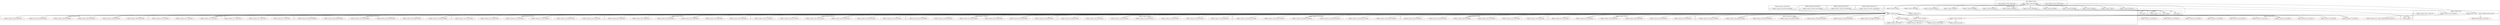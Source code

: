 digraph {
graph [overlap=false]
subgraph cluster_Hailo_Tokenizer_Words {
	label="Hailo::Tokenizer::Words";
	"Hailo::Tokenizer::Words::CORE:regcomp";
	"Hailo::Tokenizer::Words::BEGIN@7";
	"Hailo::Tokenizer::Words::make_tokens";
}
subgraph cluster_Regexp_Common_URI_news {
	label="Regexp::Common::URI::news";
	"Regexp::Common::URI::news::BEGIN@11";
	"Regexp::Common::URI::news::BEGIN@8";
	"Regexp::Common::URI::news::BEGIN@3";
	"Regexp::Common::URI::news::BEGIN@5";
	"Regexp::Common::URI::news::BEGIN@9";
	"Regexp::Common::URI::news::BEGIN@4";
}
subgraph cluster_warnings {
	label="warnings";
	"warnings::import";
}
subgraph cluster_Regexp_Common_URI_http {
	label="Regexp::Common::URI::http";
	"Regexp::Common::URI::http::BEGIN@10";
	"Regexp::Common::URI::http::BEGIN@3";
	"Regexp::Common::URI::http::BEGIN@5";
	"Regexp::Common::URI::http::BEGIN@4";
	"Regexp::Common::URI::http::BEGIN@7";
	"Regexp::Common::URI::http::BEGIN@8";
}
subgraph cluster_vars {
	label="vars";
	"vars::import";
}
subgraph cluster_Regexp_Common_URI_pop {
	label="Regexp::Common::URI::pop";
	"Regexp::Common::URI::pop::BEGIN@6";
	"Regexp::Common::URI::pop::BEGIN@9";
	"Regexp::Common::URI::pop::BEGIN@4";
	"Regexp::Common::URI::pop::BEGIN@11";
	"Regexp::Common::URI::pop::BEGIN@3";
	"Regexp::Common::URI::pop::BEGIN@5";
	"Regexp::Common::URI::pop::BEGIN@8";
}
subgraph cluster_strict {
	label="strict";
	"strict::import";
	"strict::unimport";
}
subgraph cluster_Regexp_Common_URI_prospero {
	label="Regexp::Common::URI::prospero";
	"Regexp::Common::URI::prospero::BEGIN@9";
	"Regexp::Common::URI::prospero::BEGIN@5";
	"Regexp::Common::URI::prospero::BEGIN@11";
	"Regexp::Common::URI::prospero::BEGIN@3";
	"Regexp::Common::URI::prospero::BEGIN@4";
	"Regexp::Common::URI::prospero::BEGIN@8";
}
subgraph cluster_Regexp_Common_URI_fax {
	label="Regexp::Common::URI::fax";
	"Regexp::Common::URI::fax::BEGIN@4";
	"Regexp::Common::URI::fax::BEGIN@9";
	"Regexp::Common::URI::fax::BEGIN@5";
	"Regexp::Common::URI::fax::BEGIN@3";
	"Regexp::Common::URI::fax::BEGIN@8";
	"Regexp::Common::URI::fax::BEGIN@11";
}
subgraph cluster_Regexp_Common_URI_ftp {
	label="Regexp::Common::URI::ftp";
	"Regexp::Common::URI::ftp::BEGIN@4";
	"Regexp::Common::URI::ftp::BEGIN@5";
	"Regexp::Common::URI::ftp::BEGIN@8";
	"Regexp::Common::URI::ftp::BEGIN@11";
	"Regexp::Common::URI::ftp::BEGIN@3";
	"Regexp::Common::URI::ftp::BEGIN@9";
}
subgraph cluster_Regexp_Common_URI_gopher {
	label="Regexp::Common::URI::gopher";
	"Regexp::Common::URI::gopher::BEGIN@9";
	"Regexp::Common::URI::gopher::BEGIN@5";
	"Regexp::Common::URI::gopher::BEGIN@6";
	"Regexp::Common::URI::gopher::BEGIN@4";
	"Regexp::Common::URI::gopher::BEGIN@11";
	"Regexp::Common::URI::gopher::BEGIN@3";
	"Regexp::Common::URI::gopher::BEGIN@8";
}
subgraph cluster_Regexp_Common_URI_file {
	label="Regexp::Common::URI::file";
	"Regexp::Common::URI::file::BEGIN@5";
	"Regexp::Common::URI::file::BEGIN@3";
	"Regexp::Common::URI::file::BEGIN@7";
	"Regexp::Common::URI::file::BEGIN@4";
	"Regexp::Common::URI::file::BEGIN@8";
	"Regexp::Common::URI::file::BEGIN@10";
}
subgraph cluster_Regexp_Common_URI_tv {
	label="Regexp::Common::URI::tv";
	"Regexp::Common::URI::tv::BEGIN@7";
	"Regexp::Common::URI::tv::BEGIN@13";
	"Regexp::Common::URI::tv::BEGIN@10";
	"Regexp::Common::URI::tv::BEGIN@6";
	"Regexp::Common::URI::tv::BEGIN@11";
	"Regexp::Common::URI::tv::BEGIN@8";
}
subgraph cluster_Regexp_Common_URI_telnet {
	label="Regexp::Common::URI::telnet";
	"Regexp::Common::URI::telnet::BEGIN@3";
	"Regexp::Common::URI::telnet::BEGIN@7";
	"Regexp::Common::URI::telnet::BEGIN@5";
	"Regexp::Common::URI::telnet::BEGIN@4";
	"Regexp::Common::URI::telnet::BEGIN@10";
	"Regexp::Common::URI::telnet::BEGIN@8";
}
subgraph cluster_Regexp_Common_URI_wais {
	label="Regexp::Common::URI::wais";
	"Regexp::Common::URI::wais::BEGIN@4";
	"Regexp::Common::URI::wais::BEGIN@11";
	"Regexp::Common::URI::wais::BEGIN@3";
	"Regexp::Common::URI::wais::BEGIN@5";
	"Regexp::Common::URI::wais::BEGIN@8";
	"Regexp::Common::URI::wais::BEGIN@9";
}
subgraph cluster_Regexp_Common_URI_RFC1035 {
	label="Regexp::Common::URI::RFC1035";
	"Regexp::Common::URI::RFC1035::BEGIN@3";
}
subgraph cluster_Regexp_Common_Entry {
	label="Regexp::Common::Entry";
	"Regexp::Common::Entry::__ANON__[Regexp/Common.pm:268]";
	"Regexp::Common::Entry::_clone_with";
	"Regexp::Common::Entry::CORE:subst";
	"Regexp::Common::Entry::BEGIN@257";
}
subgraph cluster_Regexp_Common_URI_RFC1738 {
	label="Regexp::Common::URI::RFC1738";
	"Regexp::Common::URI::RFC1738::BEGIN@3";
}
subgraph cluster_overload {
	label="overload";
	"overload::import";
}
subgraph cluster_Regexp_Common_URI {
	label="Regexp::Common::URI";
	"Regexp::Common::URI::register_uri";
	"Regexp::Common::URI::BEGIN@14";
	"Regexp::Common::URI::BEGIN@17";
	"Regexp::Common::URI::__ANON__[Regexp/Common/URI.pm:42]";
	"Regexp::Common::URI::BEGIN@5";
	"Regexp::Common::URI::BEGIN@6";
	"Regexp::Common::URI::BEGIN@9";
	"Regexp::Common::URI::BEGIN@19";
	"Regexp::Common::URI::BEGIN@3";
	"Regexp::Common::URI::BEGIN@8";
	"Regexp::Common::URI::BEGIN@16";
}
subgraph cluster_Regexp_Common_URI_RFC2396 {
	label="Regexp::Common::URI::RFC2396";
	"Regexp::Common::URI::RFC2396::BEGIN@3";
}
subgraph cluster_Regexp_Common {
	label="Regexp::Common";
	"Regexp::Common::FETCH";
	"Regexp::Common::BEGIN@13";
	"Regexp::Common::BEGIN@6";
	"Regexp::Common::BEGIN@163";
	"Regexp::Common::BEGIN@128";
	"Regexp::Common::CORE:regcomp";
	"Regexp::Common::BEGIN@19";
	"Regexp::Common::BEGIN@4";
	"Regexp::Common::CORE:subst";
	"Regexp::Common::pattern";
	"Regexp::Common::BEGIN@3";
	"Regexp::Common::BEGIN@18";
	"Regexp::Common::BEGIN@69";
	"Regexp::Common::import";
	"Regexp::Common::BEGIN@60";
	"Regexp::Common::CORE:qr";
	"Regexp::Common::CORE:match";
	"Regexp::Common::new";
	"Regexp::Common::_decache";
	"Regexp::Common::get_cache";
	"Regexp::Common::BEGIN@117";
	"Regexp::Common::TIEHASH";
}
subgraph cluster_Regexp_Common_URI_RFC2384 {
	label="Regexp::Common::URI::RFC2384";
	"Regexp::Common::URI::RFC2384::BEGIN@4";
}
subgraph cluster_Regexp_Common_URI_tel {
	label="Regexp::Common::URI::tel";
	"Regexp::Common::URI::tel::BEGIN@4";
	"Regexp::Common::URI::tel::BEGIN@9";
	"Regexp::Common::URI::tel::BEGIN@3";
	"Regexp::Common::URI::tel::BEGIN@5";
	"Regexp::Common::URI::tel::BEGIN@11";
	"Regexp::Common::URI::tel::BEGIN@8";
}
"Hailo::Tokenizer::Words::make_tokens" -> "Regexp::Common::FETCH";
"Regexp::Common::import" -> "Regexp::Common::URI::tel::BEGIN@4";
"Regexp::Common::import" -> "Regexp::Common::URI::gopher::BEGIN@6";
"Regexp::Common::import" -> "Regexp::Common::URI::pop::BEGIN@3";
"Regexp::Common::import" -> "Regexp::Common::URI::news::BEGIN@11";
"Regexp::Common::import" -> "Regexp::Common::URI::ftp::BEGIN@3";
"Regexp::Common::URI::http::BEGIN@3" -> "Regexp::Common::import";
"Regexp::Common::URI::file::BEGIN@3" -> "Regexp::Common::import";
"Regexp::Common::URI::RFC2396::BEGIN@3" -> "Regexp::Common::import";
"Regexp::Common::URI::BEGIN@14" -> "Regexp::Common::import";
"Regexp::Common::URI::pop::BEGIN@3" -> "Regexp::Common::import";
"Regexp::Common::URI::ftp::BEGIN@3" -> "Regexp::Common::import";
"Regexp::Common::URI::tel::BEGIN@3" -> "Regexp::Common::import";
"Regexp::Common::URI::RFC1035::BEGIN@3" -> "Regexp::Common::import";
"Hailo::Tokenizer::Words::BEGIN@7" -> "Regexp::Common::import";
"Regexp::Common::URI::RFC2384::BEGIN@4" -> "Regexp::Common::import";
"Regexp::Common::URI::news::BEGIN@3" -> "Regexp::Common::import";
"Regexp::Common::URI::tv::BEGIN@6" -> "Regexp::Common::import";
"Regexp::Common::URI::fax::BEGIN@3" -> "Regexp::Common::import";
"Regexp::Common::URI::RFC1738::BEGIN@3" -> "Regexp::Common::import";
"Regexp::Common::URI::telnet::BEGIN@3" -> "Regexp::Common::import";
"Regexp::Common::URI::BEGIN@3" -> "Regexp::Common::import";
"Regexp::Common::URI::gopher::BEGIN@3" -> "Regexp::Common::import";
"Regexp::Common::URI::prospero::BEGIN@3" -> "Regexp::Common::import";
"Regexp::Common::URI::wais::BEGIN@3" -> "Regexp::Common::import";
"Hailo::Tokenizer::Words::BEGIN@7" -> "Regexp::Common::BEGIN@117";
"Regexp::Common::import" -> "Regexp::Common::URI::ftp::BEGIN@8";
"Regexp::Common::import" -> "Regexp::Common::URI::prospero::BEGIN@3";
"Regexp::Common::import" -> "Regexp::Common::URI::http::BEGIN@7";
"Regexp::Common::import" -> "Regexp::Common::URI::tv::BEGIN@11";
"Regexp::Common::import" -> "Regexp::Common::URI::wais::BEGIN@9";
"Regexp::Common::import" -> "Regexp::Common::URI::file::BEGIN@3";
"Regexp::Common::import" -> "Regexp::Common::URI::prospero::BEGIN@5";
"Hailo::Tokenizer::Words::BEGIN@7" -> "Regexp::Common::BEGIN@163";
"Regexp::Common::import" -> "Regexp::Common::URI::telnet::BEGIN@8";
"Regexp::Common::import" -> "Regexp::Common::URI::BEGIN@9";
"Regexp::Common::import" -> "Regexp::Common::URI::news::BEGIN@9";
"Regexp::Common::import" -> "Regexp::Common::pattern";
"Regexp::Common::import" -> "Regexp::Common::URI::fax::BEGIN@8";
"Regexp::Common::import" -> "Regexp::Common::URI::pop::BEGIN@5";
"Hailo::Tokenizer::Words::BEGIN@7" -> "Regexp::Common::BEGIN@3";
"Regexp::Common::import" -> "Regexp::Common::URI::register_uri";
"Hailo::Tokenizer::Words::BEGIN@7" -> "Regexp::Common::BEGIN@60";
"Regexp::Common::import" -> "Regexp::Common::URI::tv::BEGIN@6";
"Regexp::Common::import" -> "Regexp::Common::URI::news::BEGIN@5";
"Regexp::Common::import" -> "Regexp::Common::URI::fax::BEGIN@3";
"Regexp::Common::import" -> "Regexp::Common::URI::telnet::BEGIN@3";
"Regexp::Common::import" -> "Regexp::Common::URI::tv::BEGIN@13";
"Regexp::Common::import" -> "Regexp::Common::URI::http::BEGIN@5";
"Regexp::Common::import" -> "Regexp::Common::URI::BEGIN@19";
"Regexp::Common::import" -> "Regexp::Common::URI::prospero::BEGIN@8";
"Regexp::Common::import" -> "Regexp::Common::URI::file::BEGIN@5";
"Regexp::Common::import" -> "Regexp::Common::URI::http::BEGIN@3";
"Hailo::Tokenizer::Words::BEGIN@7" -> "Regexp::Common::Entry::BEGIN@257";
"Regexp::Common::import" -> "Regexp::Common::URI::telnet::BEGIN@4";
"Regexp::Common::import" -> "Regexp::Common::URI::tel::BEGIN@11";
"Regexp::Common::import" -> "Regexp::Common::URI::gopher::BEGIN@5";
"Regexp::Common::import" -> "Regexp::Common::URI::fax::BEGIN@9";
"Regexp::Common::import" -> "Regexp::Common::URI::prospero::BEGIN@11";
"Regexp::Common::import" -> "Regexp::Common::URI::ftp::BEGIN@11";
"Regexp::Common::Entry::__ANON__[Regexp/Common.pm:268]" -> "Regexp::Common::URI::__ANON__[Regexp/Common/URI.pm:42]";
"Regexp::Common::import" -> "Regexp::Common::CORE:match";
"Regexp::Common::pattern" -> "Regexp::Common::CORE:match";
"Regexp::Common::_decache" -> "Regexp::Common::CORE:match";
"Regexp::Common::import" -> "Regexp::Common::URI::BEGIN@5";
"Regexp::Common::import" -> "Regexp::Common::URI::tel::BEGIN@8";
"Regexp::Common::import" -> "Regexp::Common::URI::pop::BEGIN@9";
"Regexp::Common::import" -> "Regexp::Common::URI::pop::BEGIN@11";
"Regexp::Common::import" -> "Regexp::Common::URI::fax::BEGIN@4";
"Regexp::Common::import" -> "Regexp::Common::URI::gopher::BEGIN@9";
"Regexp::Common::import" -> "Regexp::Common::URI::telnet::BEGIN@5";
"Regexp::Common::import" -> "Regexp::Common::URI::file::BEGIN@8";
"Regexp::Common::import" -> "Regexp::Common::URI::news::BEGIN@3";
"Regexp::Common::FETCH" -> "Regexp::Common::new";
"Regexp::Common::import" -> "Regexp::Common::URI::wais::BEGIN@5";
"Regexp::Common::pattern" -> "Regexp::Common::get_cache";
"Regexp::Common::_decache" -> "Regexp::Common::get_cache";
"Regexp::Common::import" -> "Regexp::Common::URI::gopher::BEGIN@3";
"Regexp::Common::import" -> "Regexp::Common::URI::wais::BEGIN@3";
"Regexp::Common::import" -> "Regexp::Common::URI::telnet::BEGIN@10";
"Regexp::Common::import" -> "Regexp::Common::URI::tv::BEGIN@7";
"Regexp::Common::import" -> "Regexp::Common::URI::prospero::BEGIN@9";
"Hailo::Tokenizer::Words::BEGIN@7" -> "Regexp::Common::BEGIN@13";
"Regexp::Common::pattern" -> "Regexp::Common::CORE:regcomp";
"Regexp::Common::_decache" -> "Regexp::Common::CORE:regcomp";
"Hailo::Tokenizer::Words::BEGIN@7" -> "Regexp::Common::BEGIN@4";
"Regexp::Common::import" -> "Regexp::Common::URI::tel::BEGIN@5";
"Regexp::Common::import" -> "Regexp::Common::URI::BEGIN@16";
"Regexp::Common::import" -> "Regexp::Common::URI::wais::BEGIN@8";
"Regexp::Common::import" -> "Regexp::Common::URI::ftp::BEGIN@4";
"Regexp::Common::import" -> "Regexp::Common::URI::gopher::BEGIN@11";
"Regexp::Common::import" -> "Regexp::Common::URI::gopher::BEGIN@8";
"Regexp::Common::import" -> "Regexp::Common::URI::news::BEGIN@4";
"Regexp::Common::import" -> "Regexp::Common::URI::BEGIN@3";
"Regexp::Common::import" -> "Regexp::Common::URI::tv::BEGIN@10";
"Regexp::Common::import" -> "Regexp::Common::URI::news::BEGIN@8";
"Regexp::Common::import" -> "Regexp::Common::URI::pop::BEGIN@4";
"Regexp::Common::BEGIN@13" -> "strict::unimport";
"Regexp::Common::BEGIN@69" -> "strict::unimport";
"Regexp::Common::BEGIN@117" -> "strict::unimport";
"Regexp::Common::BEGIN@128" -> "strict::unimport";
"Regexp::Common::BEGIN@60" -> "strict::unimport";
"Regexp::Common::import" -> "Regexp::Common::URI::http::BEGIN@8";
"Regexp::Common::import" -> "Regexp::Common::URI::BEGIN@8";
"Regexp::Common::import" -> "Regexp::Common::URI::http::BEGIN@4";
"Regexp::Common::pattern" -> "Regexp::Common::CORE:subst";
"Regexp::Common::BEGIN@163" -> "overload::import";
"Regexp::Common::Entry::BEGIN@257" -> "overload::import";
"Regexp::Common::Entry::__ANON__[Regexp/Common.pm:268]" -> "Regexp::Common::Entry::CORE:subst";
"Hailo::Tokenizer::Words::BEGIN@7" -> "Regexp::Common::BEGIN@18";
"Regexp::Common::import" -> "Regexp::Common::URI::ftp::BEGIN@9";
"Regexp::Common::BEGIN@18" -> "warnings::import";
"Hailo::Tokenizer::Words::CORE:regcomp" -> "Regexp::Common::_decache";
"Regexp::Common::import" -> "Regexp::Common::URI::telnet::BEGIN@7";
"Regexp::Common::import" -> "Regexp::Common::URI::file::BEGIN@4";
"Regexp::Common::import" -> "Regexp::Common::TIEHASH";
"Regexp::Common::new" -> "Regexp::Common::TIEHASH";
"Regexp::Common::import" -> "Regexp::Common::URI::http::BEGIN@10";
"Regexp::Common::import" -> "Regexp::Common::URI::BEGIN@14";
"Regexp::Common::import" -> "Regexp::Common::URI::prospero::BEGIN@4";
"Regexp::Common::import" -> "Regexp::Common::URI::BEGIN@17";
"Regexp::Common::_decache" -> "Regexp::Common::Entry::_clone_with";
"Regexp::Common::import" -> "Regexp::Common::URI::ftp::BEGIN@5";
"Hailo::Tokenizer::Words::BEGIN@7" -> "Regexp::Common::BEGIN@19";
"Hailo::Tokenizer::Words::BEGIN@7" -> "Regexp::Common::BEGIN@69";
"Regexp::Common::BEGIN@19" -> "vars::import";
"Hailo::Tokenizer::Words::CORE:regcomp" -> "Regexp::Common::Entry::__ANON__[Regexp/Common.pm:268]";
"Hailo::Tokenizer::Words::BEGIN@7" -> "Regexp::Common::CORE:qr";
"Regexp::Common::import" -> "Regexp::Common::URI::pop::BEGIN@8";
"Regexp::Common::import" -> "Regexp::Common::URI::pop::BEGIN@6";
"Regexp::Common::import" -> "Regexp::Common::URI::tel::BEGIN@9";
"Regexp::Common::import" -> "Regexp::Common::URI::gopher::BEGIN@4";
"Regexp::Common::import" -> "Regexp::Common::URI::tv::BEGIN@8";
"Hailo::Tokenizer::Words::BEGIN@7" -> "Regexp::Common::BEGIN@6";
"Regexp::Common::import" -> "Regexp::Common::URI::fax::BEGIN@5";
"Regexp::Common::import" -> "Regexp::Common::URI::file::BEGIN@10";
"Hailo::Tokenizer::Words::BEGIN@7" -> "Regexp::Common::BEGIN@128";
"Regexp::Common::import" -> "Regexp::Common::URI::BEGIN@6";
"Regexp::Common::import" -> "Regexp::Common::URI::file::BEGIN@7";
"Regexp::Common::import" -> "Regexp::Common::URI::tel::BEGIN@3";
"Regexp::Common::import" -> "Regexp::Common::URI::wais::BEGIN@4";
"Regexp::Common::import" -> "Regexp::Common::URI::wais::BEGIN@11";
"Regexp::Common::import" -> "Regexp::Common::URI::fax::BEGIN@11";
"Regexp::Common::BEGIN@4" -> "strict::import";
}
